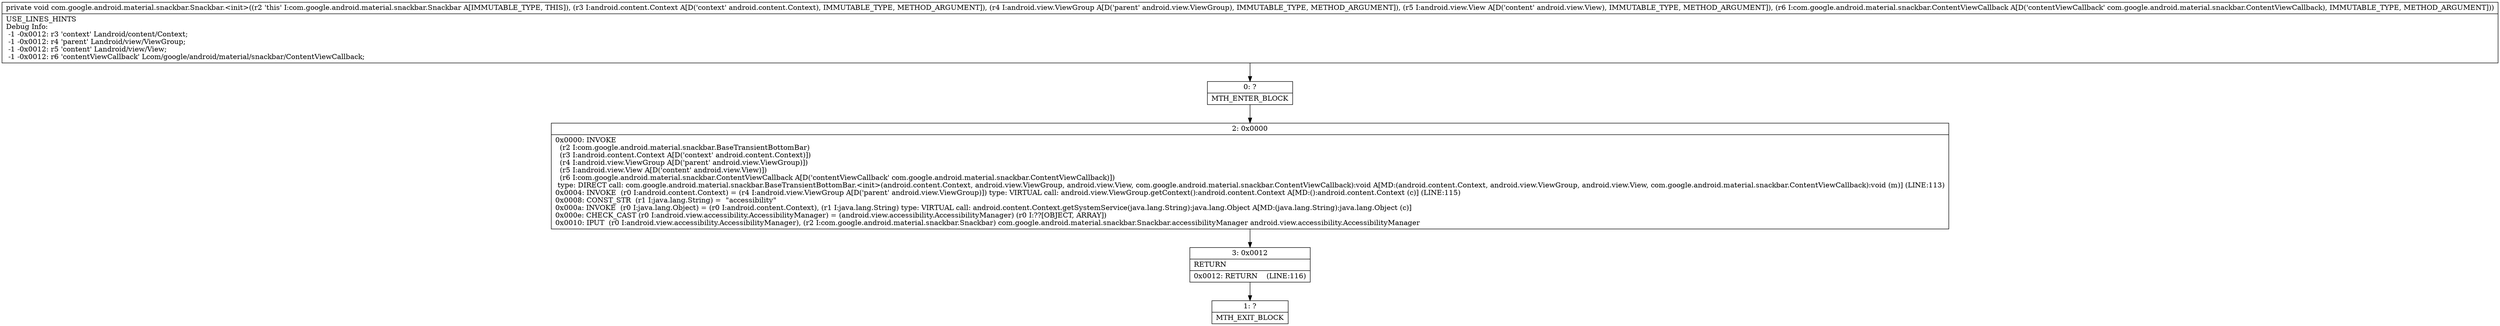 digraph "CFG forcom.google.android.material.snackbar.Snackbar.\<init\>(Landroid\/content\/Context;Landroid\/view\/ViewGroup;Landroid\/view\/View;Lcom\/google\/android\/material\/snackbar\/ContentViewCallback;)V" {
Node_0 [shape=record,label="{0\:\ ?|MTH_ENTER_BLOCK\l}"];
Node_2 [shape=record,label="{2\:\ 0x0000|0x0000: INVOKE  \l  (r2 I:com.google.android.material.snackbar.BaseTransientBottomBar)\l  (r3 I:android.content.Context A[D('context' android.content.Context)])\l  (r4 I:android.view.ViewGroup A[D('parent' android.view.ViewGroup)])\l  (r5 I:android.view.View A[D('content' android.view.View)])\l  (r6 I:com.google.android.material.snackbar.ContentViewCallback A[D('contentViewCallback' com.google.android.material.snackbar.ContentViewCallback)])\l type: DIRECT call: com.google.android.material.snackbar.BaseTransientBottomBar.\<init\>(android.content.Context, android.view.ViewGroup, android.view.View, com.google.android.material.snackbar.ContentViewCallback):void A[MD:(android.content.Context, android.view.ViewGroup, android.view.View, com.google.android.material.snackbar.ContentViewCallback):void (m)] (LINE:113)\l0x0004: INVOKE  (r0 I:android.content.Context) = (r4 I:android.view.ViewGroup A[D('parent' android.view.ViewGroup)]) type: VIRTUAL call: android.view.ViewGroup.getContext():android.content.Context A[MD:():android.content.Context (c)] (LINE:115)\l0x0008: CONST_STR  (r1 I:java.lang.String) =  \"accessibility\" \l0x000a: INVOKE  (r0 I:java.lang.Object) = (r0 I:android.content.Context), (r1 I:java.lang.String) type: VIRTUAL call: android.content.Context.getSystemService(java.lang.String):java.lang.Object A[MD:(java.lang.String):java.lang.Object (c)]\l0x000e: CHECK_CAST (r0 I:android.view.accessibility.AccessibilityManager) = (android.view.accessibility.AccessibilityManager) (r0 I:??[OBJECT, ARRAY]) \l0x0010: IPUT  (r0 I:android.view.accessibility.AccessibilityManager), (r2 I:com.google.android.material.snackbar.Snackbar) com.google.android.material.snackbar.Snackbar.accessibilityManager android.view.accessibility.AccessibilityManager \l}"];
Node_3 [shape=record,label="{3\:\ 0x0012|RETURN\l|0x0012: RETURN    (LINE:116)\l}"];
Node_1 [shape=record,label="{1\:\ ?|MTH_EXIT_BLOCK\l}"];
MethodNode[shape=record,label="{private void com.google.android.material.snackbar.Snackbar.\<init\>((r2 'this' I:com.google.android.material.snackbar.Snackbar A[IMMUTABLE_TYPE, THIS]), (r3 I:android.content.Context A[D('context' android.content.Context), IMMUTABLE_TYPE, METHOD_ARGUMENT]), (r4 I:android.view.ViewGroup A[D('parent' android.view.ViewGroup), IMMUTABLE_TYPE, METHOD_ARGUMENT]), (r5 I:android.view.View A[D('content' android.view.View), IMMUTABLE_TYPE, METHOD_ARGUMENT]), (r6 I:com.google.android.material.snackbar.ContentViewCallback A[D('contentViewCallback' com.google.android.material.snackbar.ContentViewCallback), IMMUTABLE_TYPE, METHOD_ARGUMENT]))  | USE_LINES_HINTS\lDebug Info:\l  \-1 \-0x0012: r3 'context' Landroid\/content\/Context;\l  \-1 \-0x0012: r4 'parent' Landroid\/view\/ViewGroup;\l  \-1 \-0x0012: r5 'content' Landroid\/view\/View;\l  \-1 \-0x0012: r6 'contentViewCallback' Lcom\/google\/android\/material\/snackbar\/ContentViewCallback;\l}"];
MethodNode -> Node_0;Node_0 -> Node_2;
Node_2 -> Node_3;
Node_3 -> Node_1;
}


